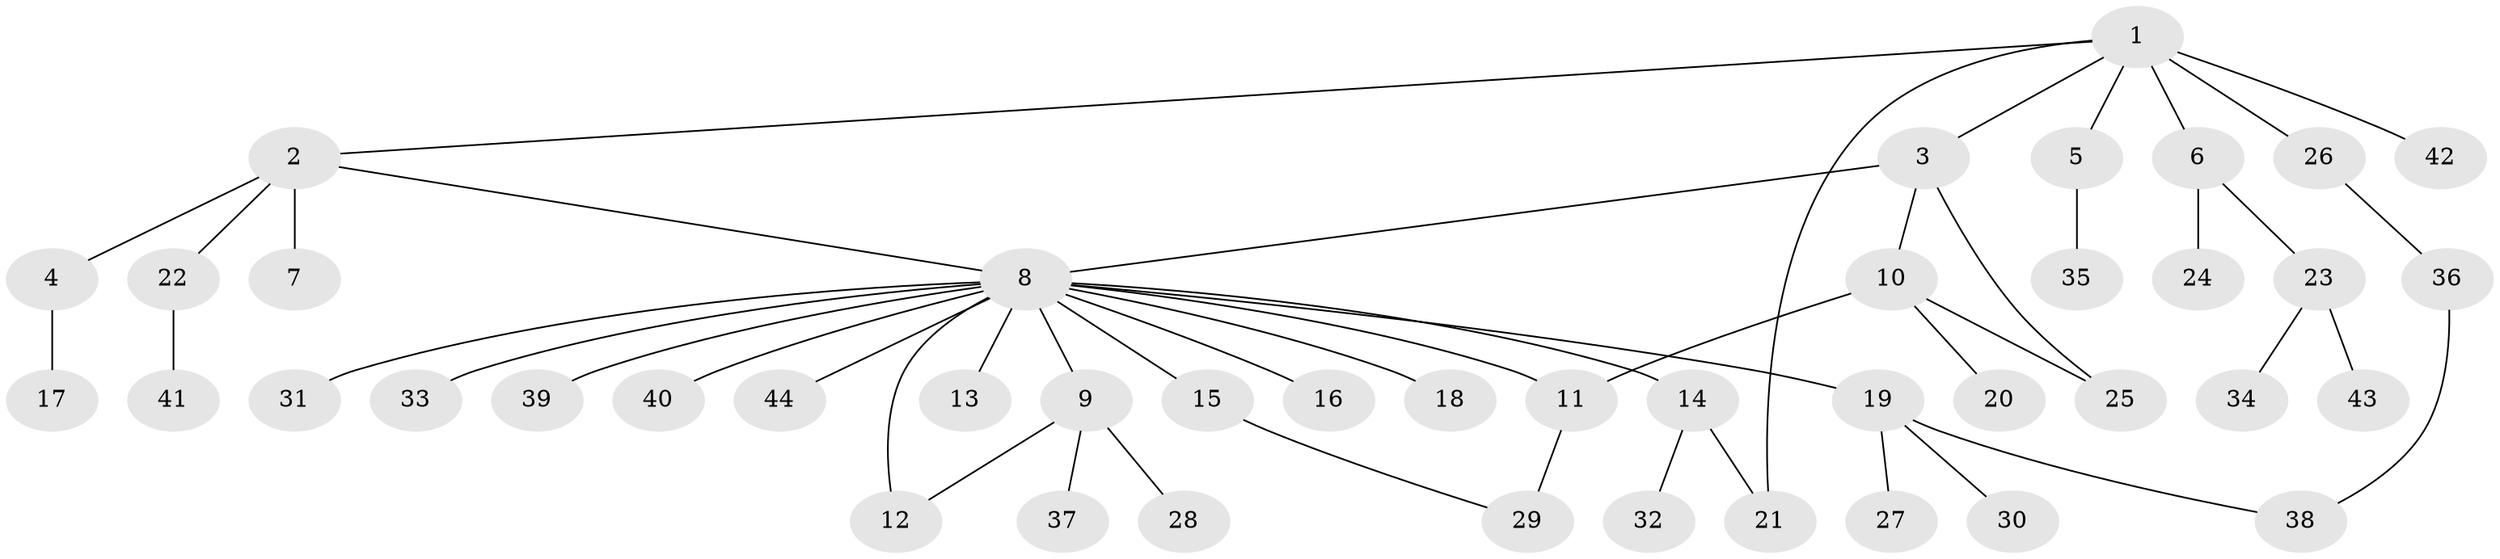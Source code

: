 // original degree distribution, {9: 0.0136986301369863, 8: 0.0136986301369863, 5: 0.0684931506849315, 4: 0.0410958904109589, 3: 0.1095890410958904, 1: 0.589041095890411, 17: 0.0136986301369863, 2: 0.1506849315068493}
// Generated by graph-tools (version 1.1) at 2025/50/03/04/25 22:50:11]
// undirected, 44 vertices, 50 edges
graph export_dot {
  node [color=gray90,style=filled];
  1;
  2;
  3;
  4;
  5;
  6;
  7;
  8;
  9;
  10;
  11;
  12;
  13;
  14;
  15;
  16;
  17;
  18;
  19;
  20;
  21;
  22;
  23;
  24;
  25;
  26;
  27;
  28;
  29;
  30;
  31;
  32;
  33;
  34;
  35;
  36;
  37;
  38;
  39;
  40;
  41;
  42;
  43;
  44;
  1 -- 2 [weight=1.0];
  1 -- 3 [weight=1.0];
  1 -- 5 [weight=1.0];
  1 -- 6 [weight=1.0];
  1 -- 21 [weight=1.0];
  1 -- 26 [weight=1.0];
  1 -- 42 [weight=2.0];
  2 -- 4 [weight=2.0];
  2 -- 7 [weight=2.0];
  2 -- 8 [weight=1.0];
  2 -- 22 [weight=1.0];
  3 -- 8 [weight=1.0];
  3 -- 10 [weight=1.0];
  3 -- 25 [weight=1.0];
  4 -- 17 [weight=2.0];
  5 -- 35 [weight=1.0];
  6 -- 23 [weight=1.0];
  6 -- 24 [weight=1.0];
  8 -- 9 [weight=1.0];
  8 -- 11 [weight=1.0];
  8 -- 12 [weight=1.0];
  8 -- 13 [weight=1.0];
  8 -- 14 [weight=1.0];
  8 -- 15 [weight=1.0];
  8 -- 16 [weight=1.0];
  8 -- 18 [weight=1.0];
  8 -- 19 [weight=1.0];
  8 -- 31 [weight=1.0];
  8 -- 33 [weight=1.0];
  8 -- 39 [weight=1.0];
  8 -- 40 [weight=1.0];
  8 -- 44 [weight=1.0];
  9 -- 12 [weight=1.0];
  9 -- 28 [weight=1.0];
  9 -- 37 [weight=1.0];
  10 -- 11 [weight=1.0];
  10 -- 20 [weight=1.0];
  10 -- 25 [weight=1.0];
  11 -- 29 [weight=2.0];
  14 -- 21 [weight=1.0];
  14 -- 32 [weight=1.0];
  15 -- 29 [weight=1.0];
  19 -- 27 [weight=1.0];
  19 -- 30 [weight=1.0];
  19 -- 38 [weight=1.0];
  22 -- 41 [weight=1.0];
  23 -- 34 [weight=1.0];
  23 -- 43 [weight=1.0];
  26 -- 36 [weight=1.0];
  36 -- 38 [weight=1.0];
}

